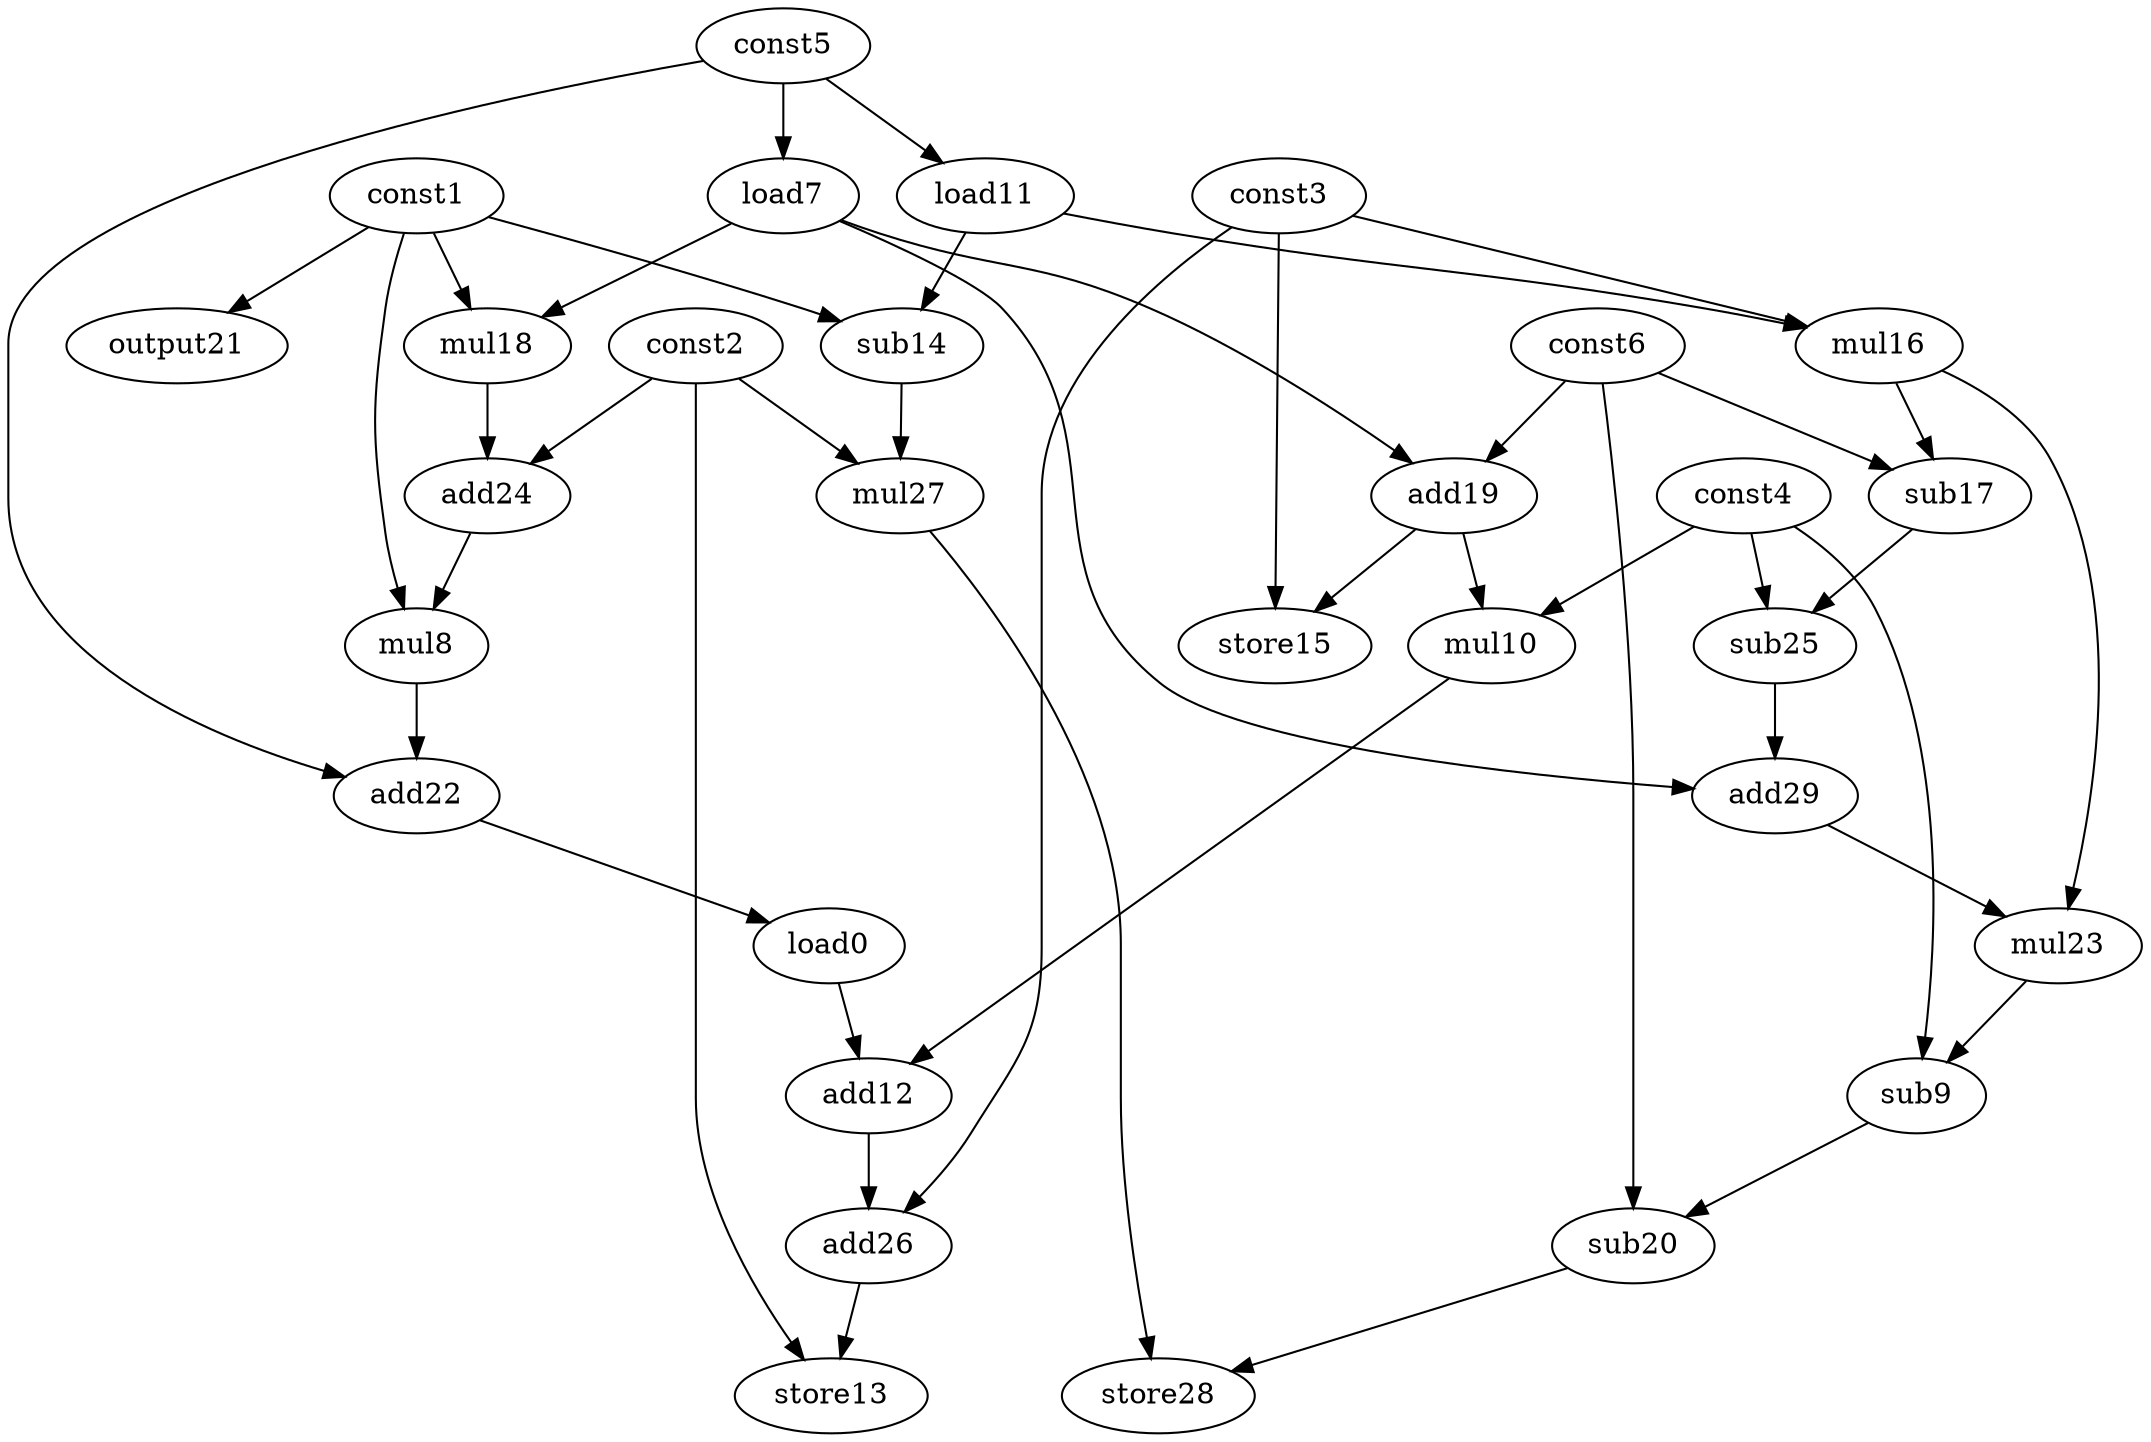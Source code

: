 digraph G { 
load0[opcode=load]; 
const1[opcode=const]; 
const2[opcode=const]; 
const3[opcode=const]; 
const4[opcode=const]; 
const5[opcode=const]; 
const6[opcode=const]; 
load7[opcode=load]; 
mul8[opcode=mul]; 
sub9[opcode=sub]; 
mul10[opcode=mul]; 
load11[opcode=load]; 
add12[opcode=add]; 
store13[opcode=store]; 
sub14[opcode=sub]; 
store15[opcode=store]; 
mul16[opcode=mul]; 
sub17[opcode=sub]; 
mul18[opcode=mul]; 
add19[opcode=add]; 
sub20[opcode=sub]; 
output21[opcode=output]; 
add22[opcode=add]; 
mul23[opcode=mul]; 
add24[opcode=add]; 
sub25[opcode=sub]; 
add26[opcode=add]; 
mul27[opcode=mul]; 
store28[opcode=store]; 
add29[opcode=add]; 
const5->load7[operand=0];
const5->load11[operand=0];
const1->output21[operand=0];
const1->sub14[operand=0];
load11->sub14[operand=1];
const3->mul16[operand=0];
load11->mul16[operand=1];
const1->mul18[operand=0];
load7->mul18[operand=1];
const6->add19[operand=0];
load7->add19[operand=1];
add19->mul10[operand=0];
const4->mul10[operand=1];
add19->store15[operand=0];
const3->store15[operand=1];
mul16->sub17[operand=0];
const6->sub17[operand=1];
const2->add24[operand=0];
mul18->add24[operand=1];
const2->mul27[operand=0];
sub14->mul27[operand=1];
add24->mul8[operand=0];
const1->mul8[operand=1];
sub17->sub25[operand=0];
const4->sub25[operand=1];
mul8->add22[operand=0];
const5->add22[operand=1];
sub25->add29[operand=0];
load7->add29[operand=1];
add22->load0[operand=0];
mul16->mul23[operand=0];
add29->mul23[operand=1];
const4->sub9[operand=0];
mul23->sub9[operand=1];
load0->add12[operand=0];
mul10->add12[operand=1];
sub9->sub20[operand=0];
const6->sub20[operand=1];
const3->add26[operand=0];
add12->add26[operand=1];
const2->store13[operand=0];
add26->store13[operand=1];
mul27->store28[operand=0];
sub20->store28[operand=1];
}
